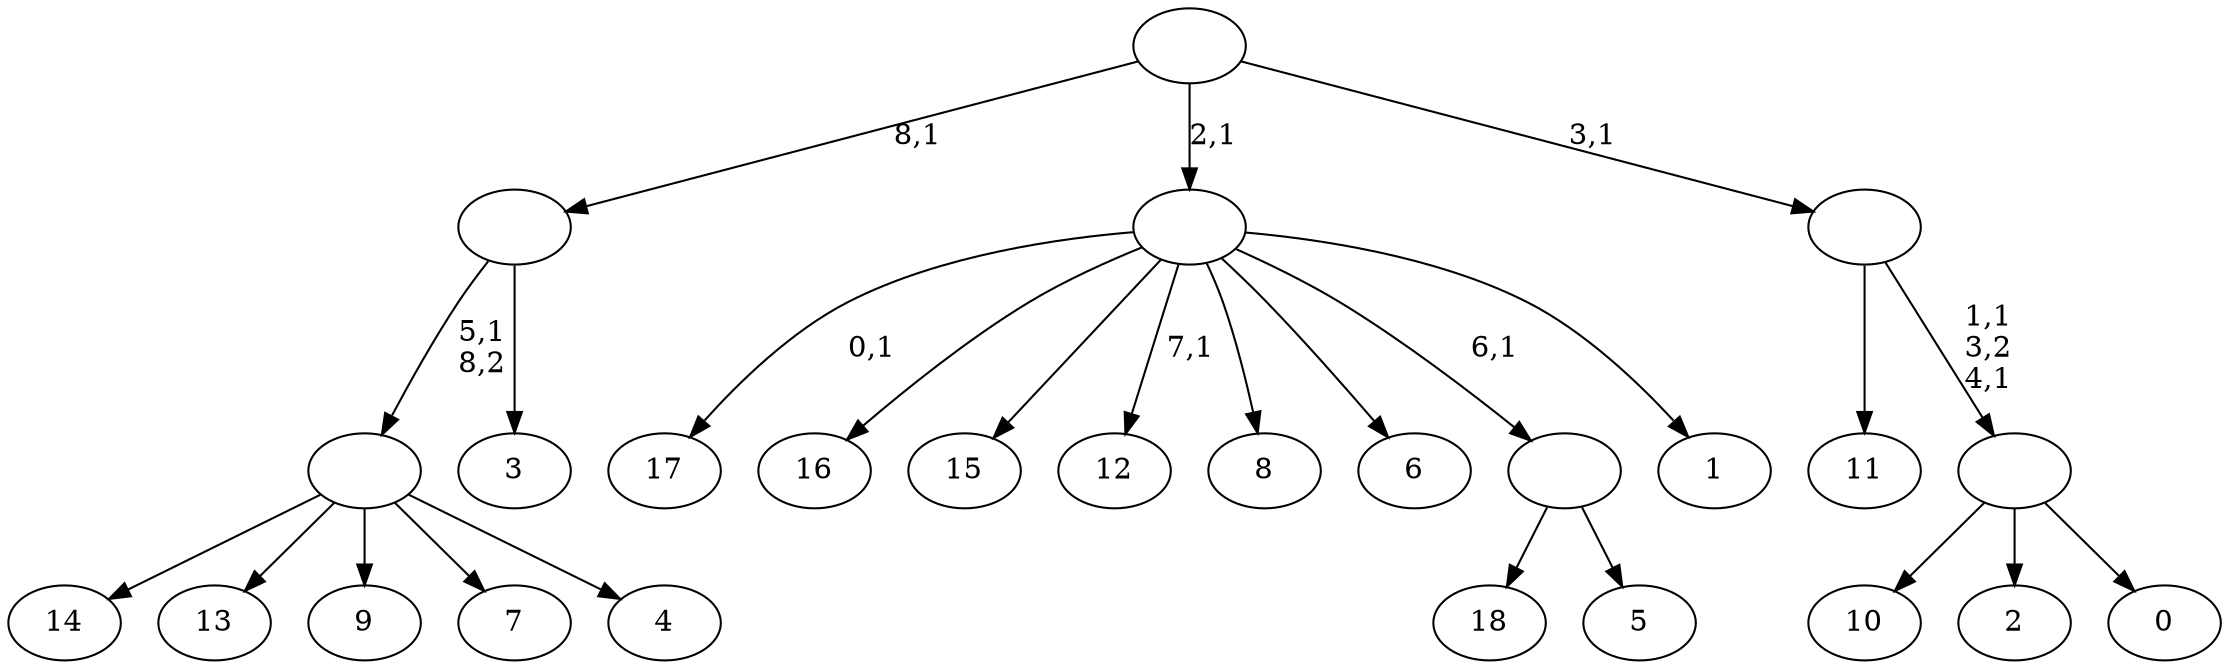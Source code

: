 digraph T {
	28 [label="18"]
	27 [label="17"]
	25 [label="16"]
	24 [label="15"]
	23 [label="14"]
	22 [label="13"]
	21 [label="12"]
	19 [label="11"]
	18 [label="10"]
	17 [label="9"]
	16 [label="8"]
	15 [label="7"]
	14 [label="6"]
	13 [label="5"]
	12 [label=""]
	11 [label="4"]
	10 [label=""]
	9 [label="3"]
	8 [label=""]
	7 [label="2"]
	6 [label="1"]
	5 [label=""]
	4 [label="0"]
	3 [label=""]
	1 [label=""]
	0 [label=""]
	12 -> 28 [label=""]
	12 -> 13 [label=""]
	10 -> 23 [label=""]
	10 -> 22 [label=""]
	10 -> 17 [label=""]
	10 -> 15 [label=""]
	10 -> 11 [label=""]
	8 -> 10 [label="5,1\n8,2"]
	8 -> 9 [label=""]
	5 -> 21 [label="7,1"]
	5 -> 27 [label="0,1"]
	5 -> 25 [label=""]
	5 -> 24 [label=""]
	5 -> 16 [label=""]
	5 -> 14 [label=""]
	5 -> 12 [label="6,1"]
	5 -> 6 [label=""]
	3 -> 18 [label=""]
	3 -> 7 [label=""]
	3 -> 4 [label=""]
	1 -> 3 [label="1,1\n3,2\n4,1"]
	1 -> 19 [label=""]
	0 -> 8 [label="8,1"]
	0 -> 5 [label="2,1"]
	0 -> 1 [label="3,1"]
}
